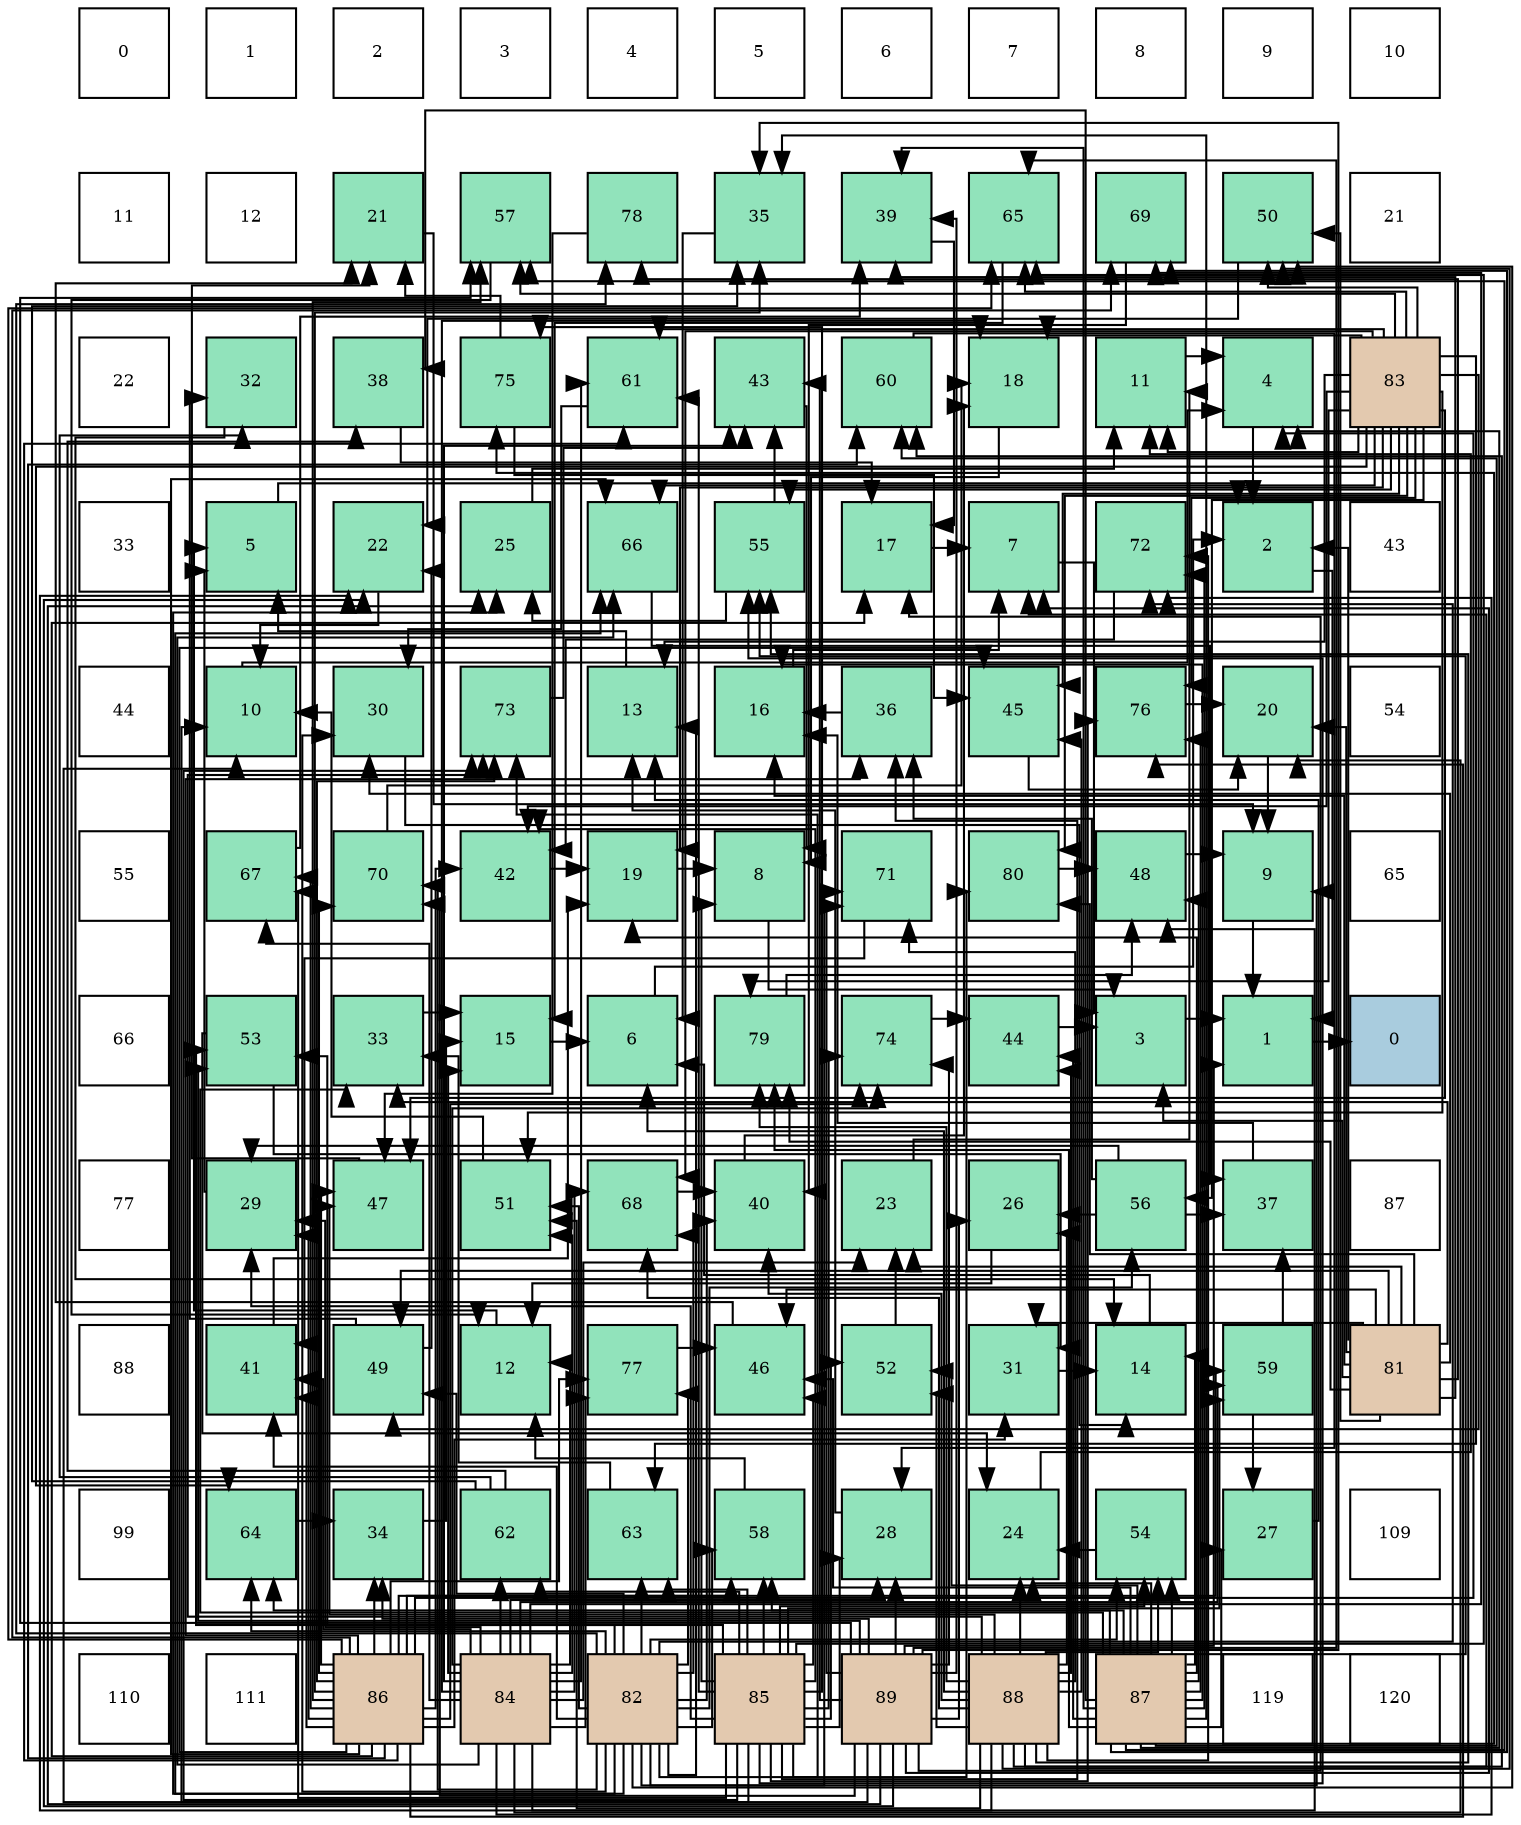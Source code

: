 digraph layout{
 rankdir=TB;
 splines=ortho;
 node [style=filled shape=square fixedsize=true width=0.6];
0[label="0", fontsize=8, fillcolor="#ffffff"];
1[label="1", fontsize=8, fillcolor="#ffffff"];
2[label="2", fontsize=8, fillcolor="#ffffff"];
3[label="3", fontsize=8, fillcolor="#ffffff"];
4[label="4", fontsize=8, fillcolor="#ffffff"];
5[label="5", fontsize=8, fillcolor="#ffffff"];
6[label="6", fontsize=8, fillcolor="#ffffff"];
7[label="7", fontsize=8, fillcolor="#ffffff"];
8[label="8", fontsize=8, fillcolor="#ffffff"];
9[label="9", fontsize=8, fillcolor="#ffffff"];
10[label="10", fontsize=8, fillcolor="#ffffff"];
11[label="11", fontsize=8, fillcolor="#ffffff"];
12[label="12", fontsize=8, fillcolor="#ffffff"];
13[label="21", fontsize=8, fillcolor="#91e3bb"];
14[label="57", fontsize=8, fillcolor="#91e3bb"];
15[label="78", fontsize=8, fillcolor="#91e3bb"];
16[label="35", fontsize=8, fillcolor="#91e3bb"];
17[label="39", fontsize=8, fillcolor="#91e3bb"];
18[label="65", fontsize=8, fillcolor="#91e3bb"];
19[label="69", fontsize=8, fillcolor="#91e3bb"];
20[label="50", fontsize=8, fillcolor="#91e3bb"];
21[label="21", fontsize=8, fillcolor="#ffffff"];
22[label="22", fontsize=8, fillcolor="#ffffff"];
23[label="32", fontsize=8, fillcolor="#91e3bb"];
24[label="38", fontsize=8, fillcolor="#91e3bb"];
25[label="75", fontsize=8, fillcolor="#91e3bb"];
26[label="61", fontsize=8, fillcolor="#91e3bb"];
27[label="43", fontsize=8, fillcolor="#91e3bb"];
28[label="60", fontsize=8, fillcolor="#91e3bb"];
29[label="18", fontsize=8, fillcolor="#91e3bb"];
30[label="11", fontsize=8, fillcolor="#91e3bb"];
31[label="4", fontsize=8, fillcolor="#91e3bb"];
32[label="83", fontsize=8, fillcolor="#e3c9af"];
33[label="33", fontsize=8, fillcolor="#ffffff"];
34[label="5", fontsize=8, fillcolor="#91e3bb"];
35[label="22", fontsize=8, fillcolor="#91e3bb"];
36[label="25", fontsize=8, fillcolor="#91e3bb"];
37[label="66", fontsize=8, fillcolor="#91e3bb"];
38[label="55", fontsize=8, fillcolor="#91e3bb"];
39[label="17", fontsize=8, fillcolor="#91e3bb"];
40[label="7", fontsize=8, fillcolor="#91e3bb"];
41[label="72", fontsize=8, fillcolor="#91e3bb"];
42[label="2", fontsize=8, fillcolor="#91e3bb"];
43[label="43", fontsize=8, fillcolor="#ffffff"];
44[label="44", fontsize=8, fillcolor="#ffffff"];
45[label="10", fontsize=8, fillcolor="#91e3bb"];
46[label="30", fontsize=8, fillcolor="#91e3bb"];
47[label="73", fontsize=8, fillcolor="#91e3bb"];
48[label="13", fontsize=8, fillcolor="#91e3bb"];
49[label="16", fontsize=8, fillcolor="#91e3bb"];
50[label="36", fontsize=8, fillcolor="#91e3bb"];
51[label="45", fontsize=8, fillcolor="#91e3bb"];
52[label="76", fontsize=8, fillcolor="#91e3bb"];
53[label="20", fontsize=8, fillcolor="#91e3bb"];
54[label="54", fontsize=8, fillcolor="#ffffff"];
55[label="55", fontsize=8, fillcolor="#ffffff"];
56[label="67", fontsize=8, fillcolor="#91e3bb"];
57[label="70", fontsize=8, fillcolor="#91e3bb"];
58[label="42", fontsize=8, fillcolor="#91e3bb"];
59[label="19", fontsize=8, fillcolor="#91e3bb"];
60[label="8", fontsize=8, fillcolor="#91e3bb"];
61[label="71", fontsize=8, fillcolor="#91e3bb"];
62[label="80", fontsize=8, fillcolor="#91e3bb"];
63[label="48", fontsize=8, fillcolor="#91e3bb"];
64[label="9", fontsize=8, fillcolor="#91e3bb"];
65[label="65", fontsize=8, fillcolor="#ffffff"];
66[label="66", fontsize=8, fillcolor="#ffffff"];
67[label="53", fontsize=8, fillcolor="#91e3bb"];
68[label="33", fontsize=8, fillcolor="#91e3bb"];
69[label="15", fontsize=8, fillcolor="#91e3bb"];
70[label="6", fontsize=8, fillcolor="#91e3bb"];
71[label="79", fontsize=8, fillcolor="#91e3bb"];
72[label="74", fontsize=8, fillcolor="#91e3bb"];
73[label="44", fontsize=8, fillcolor="#91e3bb"];
74[label="3", fontsize=8, fillcolor="#91e3bb"];
75[label="1", fontsize=8, fillcolor="#91e3bb"];
76[label="0", fontsize=8, fillcolor="#a9ccde"];
77[label="77", fontsize=8, fillcolor="#ffffff"];
78[label="29", fontsize=8, fillcolor="#91e3bb"];
79[label="47", fontsize=8, fillcolor="#91e3bb"];
80[label="51", fontsize=8, fillcolor="#91e3bb"];
81[label="68", fontsize=8, fillcolor="#91e3bb"];
82[label="40", fontsize=8, fillcolor="#91e3bb"];
83[label="23", fontsize=8, fillcolor="#91e3bb"];
84[label="26", fontsize=8, fillcolor="#91e3bb"];
85[label="56", fontsize=8, fillcolor="#91e3bb"];
86[label="37", fontsize=8, fillcolor="#91e3bb"];
87[label="87", fontsize=8, fillcolor="#ffffff"];
88[label="88", fontsize=8, fillcolor="#ffffff"];
89[label="41", fontsize=8, fillcolor="#91e3bb"];
90[label="49", fontsize=8, fillcolor="#91e3bb"];
91[label="12", fontsize=8, fillcolor="#91e3bb"];
92[label="77", fontsize=8, fillcolor="#91e3bb"];
93[label="46", fontsize=8, fillcolor="#91e3bb"];
94[label="52", fontsize=8, fillcolor="#91e3bb"];
95[label="31", fontsize=8, fillcolor="#91e3bb"];
96[label="14", fontsize=8, fillcolor="#91e3bb"];
97[label="59", fontsize=8, fillcolor="#91e3bb"];
98[label="81", fontsize=8, fillcolor="#e3c9af"];
99[label="99", fontsize=8, fillcolor="#ffffff"];
100[label="64", fontsize=8, fillcolor="#91e3bb"];
101[label="34", fontsize=8, fillcolor="#91e3bb"];
102[label="62", fontsize=8, fillcolor="#91e3bb"];
103[label="63", fontsize=8, fillcolor="#91e3bb"];
104[label="58", fontsize=8, fillcolor="#91e3bb"];
105[label="28", fontsize=8, fillcolor="#91e3bb"];
106[label="24", fontsize=8, fillcolor="#91e3bb"];
107[label="54", fontsize=8, fillcolor="#91e3bb"];
108[label="27", fontsize=8, fillcolor="#91e3bb"];
109[label="109", fontsize=8, fillcolor="#ffffff"];
110[label="110", fontsize=8, fillcolor="#ffffff"];
111[label="111", fontsize=8, fillcolor="#ffffff"];
112[label="86", fontsize=8, fillcolor="#e3c9af"];
113[label="84", fontsize=8, fillcolor="#e3c9af"];
114[label="82", fontsize=8, fillcolor="#e3c9af"];
115[label="85", fontsize=8, fillcolor="#e3c9af"];
116[label="89", fontsize=8, fillcolor="#e3c9af"];
117[label="88", fontsize=8, fillcolor="#e3c9af"];
118[label="87", fontsize=8, fillcolor="#e3c9af"];
119[label="119", fontsize=8, fillcolor="#ffffff"];
120[label="120", fontsize=8, fillcolor="#ffffff"];
edge [constraint=false, style=vis];75 -> 76;
42 -> 75;
74 -> 75;
31 -> 42;
34 -> 42;
70 -> 42;
40 -> 74;
60 -> 74;
64 -> 75;
45 -> 31;
30 -> 31;
91 -> 34;
48 -> 34;
96 -> 70;
69 -> 70;
49 -> 40;
39 -> 40;
29 -> 60;
59 -> 60;
53 -> 64;
13 -> 64;
35 -> 45;
83 -> 30;
106 -> 30;
36 -> 30;
84 -> 91;
108 -> 48;
105 -> 48;
78 -> 34;
46 -> 96;
95 -> 96;
23 -> 96;
68 -> 69;
101 -> 69;
16 -> 70;
50 -> 49;
86 -> 49;
24 -> 39;
17 -> 39;
82 -> 29;
89 -> 59;
58 -> 59;
27 -> 60;
73 -> 74;
51 -> 53;
93 -> 13;
79 -> 13;
63 -> 64;
90 -> 35;
90 -> 23;
20 -> 35;
80 -> 45;
94 -> 83;
67 -> 106;
67 -> 95;
107 -> 106;
38 -> 36;
38 -> 27;
85 -> 84;
85 -> 78;
85 -> 50;
85 -> 86;
14 -> 91;
104 -> 91;
97 -> 108;
97 -> 86;
28 -> 105;
26 -> 46;
102 -> 23;
102 -> 16;
102 -> 24;
103 -> 68;
100 -> 101;
18 -> 69;
37 -> 86;
56 -> 17;
81 -> 82;
19 -> 82;
57 -> 29;
61 -> 89;
41 -> 58;
47 -> 27;
72 -> 73;
25 -> 13;
25 -> 51;
52 -> 53;
92 -> 93;
15 -> 79;
71 -> 63;
62 -> 63;
98 -> 42;
98 -> 74;
98 -> 49;
98 -> 53;
98 -> 83;
98 -> 46;
98 -> 95;
98 -> 68;
98 -> 17;
98 -> 93;
98 -> 90;
98 -> 20;
98 -> 15;
98 -> 71;
98 -> 62;
114 -> 64;
114 -> 48;
114 -> 36;
114 -> 46;
114 -> 82;
114 -> 89;
114 -> 90;
114 -> 20;
114 -> 80;
114 -> 67;
114 -> 107;
114 -> 85;
114 -> 104;
114 -> 103;
114 -> 100;
114 -> 37;
114 -> 81;
114 -> 57;
114 -> 61;
114 -> 41;
114 -> 47;
114 -> 92;
114 -> 15;
32 -> 30;
32 -> 48;
32 -> 29;
32 -> 59;
32 -> 58;
32 -> 51;
32 -> 79;
32 -> 90;
32 -> 20;
32 -> 80;
32 -> 38;
32 -> 85;
32 -> 14;
32 -> 26;
32 -> 103;
32 -> 100;
32 -> 18;
32 -> 37;
32 -> 81;
32 -> 52;
32 -> 71;
32 -> 62;
113 -> 91;
113 -> 69;
113 -> 29;
113 -> 53;
113 -> 83;
113 -> 105;
113 -> 78;
113 -> 89;
113 -> 27;
113 -> 63;
113 -> 80;
113 -> 97;
113 -> 26;
113 -> 102;
113 -> 37;
113 -> 56;
113 -> 81;
113 -> 19;
113 -> 41;
113 -> 72;
113 -> 92;
115 -> 60;
115 -> 45;
115 -> 105;
115 -> 78;
115 -> 50;
115 -> 58;
115 -> 93;
115 -> 94;
115 -> 67;
115 -> 107;
115 -> 38;
115 -> 104;
115 -> 97;
115 -> 26;
115 -> 102;
115 -> 103;
115 -> 18;
115 -> 56;
115 -> 47;
115 -> 72;
115 -> 25;
115 -> 52;
115 -> 62;
112 -> 31;
112 -> 39;
112 -> 78;
112 -> 95;
112 -> 101;
112 -> 16;
112 -> 50;
112 -> 89;
112 -> 58;
112 -> 51;
112 -> 79;
112 -> 14;
112 -> 104;
112 -> 97;
112 -> 28;
112 -> 26;
112 -> 18;
112 -> 37;
112 -> 56;
112 -> 19;
112 -> 57;
112 -> 47;
112 -> 72;
112 -> 52;
112 -> 92;
118 -> 31;
118 -> 96;
118 -> 49;
118 -> 59;
118 -> 106;
118 -> 108;
118 -> 68;
118 -> 16;
118 -> 24;
118 -> 17;
118 -> 73;
118 -> 93;
118 -> 63;
118 -> 94;
118 -> 107;
118 -> 38;
118 -> 14;
118 -> 104;
118 -> 28;
118 -> 100;
118 -> 19;
118 -> 41;
118 -> 25;
118 -> 52;
118 -> 71;
117 -> 70;
117 -> 40;
117 -> 35;
117 -> 106;
117 -> 84;
117 -> 82;
117 -> 73;
117 -> 51;
117 -> 79;
117 -> 20;
117 -> 80;
117 -> 94;
117 -> 107;
117 -> 38;
117 -> 28;
117 -> 81;
117 -> 61;
117 -> 41;
117 -> 47;
117 -> 71;
116 -> 75;
116 -> 40;
116 -> 45;
116 -> 39;
116 -> 35;
116 -> 36;
116 -> 84;
116 -> 105;
116 -> 101;
116 -> 16;
116 -> 17;
116 -> 27;
116 -> 67;
116 -> 14;
116 -> 18;
116 -> 57;
116 -> 61;
116 -> 72;
edge [constraint=true, style=invis];
0 -> 11 -> 22 -> 33 -> 44 -> 55 -> 66 -> 77 -> 88 -> 99 -> 110;
1 -> 12 -> 23 -> 34 -> 45 -> 56 -> 67 -> 78 -> 89 -> 100 -> 111;
2 -> 13 -> 24 -> 35 -> 46 -> 57 -> 68 -> 79 -> 90 -> 101 -> 112;
3 -> 14 -> 25 -> 36 -> 47 -> 58 -> 69 -> 80 -> 91 -> 102 -> 113;
4 -> 15 -> 26 -> 37 -> 48 -> 59 -> 70 -> 81 -> 92 -> 103 -> 114;
5 -> 16 -> 27 -> 38 -> 49 -> 60 -> 71 -> 82 -> 93 -> 104 -> 115;
6 -> 17 -> 28 -> 39 -> 50 -> 61 -> 72 -> 83 -> 94 -> 105 -> 116;
7 -> 18 -> 29 -> 40 -> 51 -> 62 -> 73 -> 84 -> 95 -> 106 -> 117;
8 -> 19 -> 30 -> 41 -> 52 -> 63 -> 74 -> 85 -> 96 -> 107 -> 118;
9 -> 20 -> 31 -> 42 -> 53 -> 64 -> 75 -> 86 -> 97 -> 108 -> 119;
10 -> 21 -> 32 -> 43 -> 54 -> 65 -> 76 -> 87 -> 98 -> 109 -> 120;
rank = same {0 -> 1 -> 2 -> 3 -> 4 -> 5 -> 6 -> 7 -> 8 -> 9 -> 10};
rank = same {11 -> 12 -> 13 -> 14 -> 15 -> 16 -> 17 -> 18 -> 19 -> 20 -> 21};
rank = same {22 -> 23 -> 24 -> 25 -> 26 -> 27 -> 28 -> 29 -> 30 -> 31 -> 32};
rank = same {33 -> 34 -> 35 -> 36 -> 37 -> 38 -> 39 -> 40 -> 41 -> 42 -> 43};
rank = same {44 -> 45 -> 46 -> 47 -> 48 -> 49 -> 50 -> 51 -> 52 -> 53 -> 54};
rank = same {55 -> 56 -> 57 -> 58 -> 59 -> 60 -> 61 -> 62 -> 63 -> 64 -> 65};
rank = same {66 -> 67 -> 68 -> 69 -> 70 -> 71 -> 72 -> 73 -> 74 -> 75 -> 76};
rank = same {77 -> 78 -> 79 -> 80 -> 81 -> 82 -> 83 -> 84 -> 85 -> 86 -> 87};
rank = same {88 -> 89 -> 90 -> 91 -> 92 -> 93 -> 94 -> 95 -> 96 -> 97 -> 98};
rank = same {99 -> 100 -> 101 -> 102 -> 103 -> 104 -> 105 -> 106 -> 107 -> 108 -> 109};
rank = same {110 -> 111 -> 112 -> 113 -> 114 -> 115 -> 116 -> 117 -> 118 -> 119 -> 120};
}